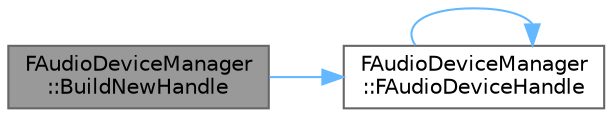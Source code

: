 digraph "FAudioDeviceManager::BuildNewHandle"
{
 // INTERACTIVE_SVG=YES
 // LATEX_PDF_SIZE
  bgcolor="transparent";
  edge [fontname=Helvetica,fontsize=10,labelfontname=Helvetica,labelfontsize=10];
  node [fontname=Helvetica,fontsize=10,shape=box,height=0.2,width=0.4];
  rankdir="LR";
  Node1 [id="Node000001",label="FAudioDeviceManager\l::BuildNewHandle",height=0.2,width=0.4,color="gray40", fillcolor="grey60", style="filled", fontcolor="black",tooltip=" "];
  Node1 -> Node2 [id="edge1_Node000001_Node000002",color="steelblue1",style="solid",tooltip=" "];
  Node2 [id="Node000002",label="FAudioDeviceManager\l::FAudioDeviceHandle",height=0.2,width=0.4,color="grey40", fillcolor="white", style="filled",URL="$d1/dd9/classFAudioDeviceManager.html#a70391a363f0e26bc1e5db0c4c76fc9be",tooltip=" "];
  Node2 -> Node2 [id="edge2_Node000002_Node000002",color="steelblue1",style="solid",tooltip=" "];
}
